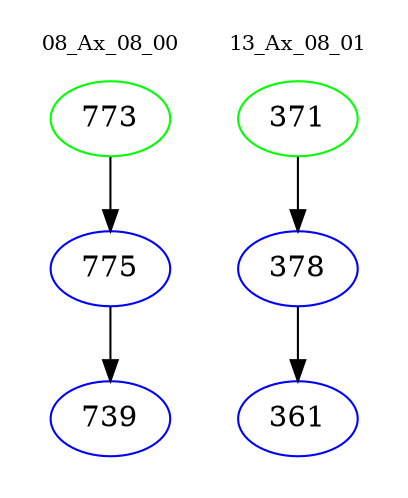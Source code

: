 digraph{
subgraph cluster_0 {
color = white
label = "08_Ax_08_00";
fontsize=10;
T0_773 [label="773", color="green"]
T0_773 -> T0_775 [color="black"]
T0_775 [label="775", color="blue"]
T0_775 -> T0_739 [color="black"]
T0_739 [label="739", color="blue"]
}
subgraph cluster_1 {
color = white
label = "13_Ax_08_01";
fontsize=10;
T1_371 [label="371", color="green"]
T1_371 -> T1_378 [color="black"]
T1_378 [label="378", color="blue"]
T1_378 -> T1_361 [color="black"]
T1_361 [label="361", color="blue"]
}
}
